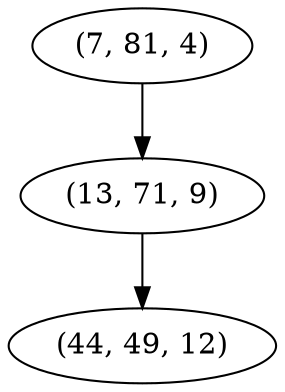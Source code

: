 digraph tree {
    "(7, 81, 4)";
    "(13, 71, 9)";
    "(44, 49, 12)";
    "(7, 81, 4)" -> "(13, 71, 9)";
    "(13, 71, 9)" -> "(44, 49, 12)";
}
